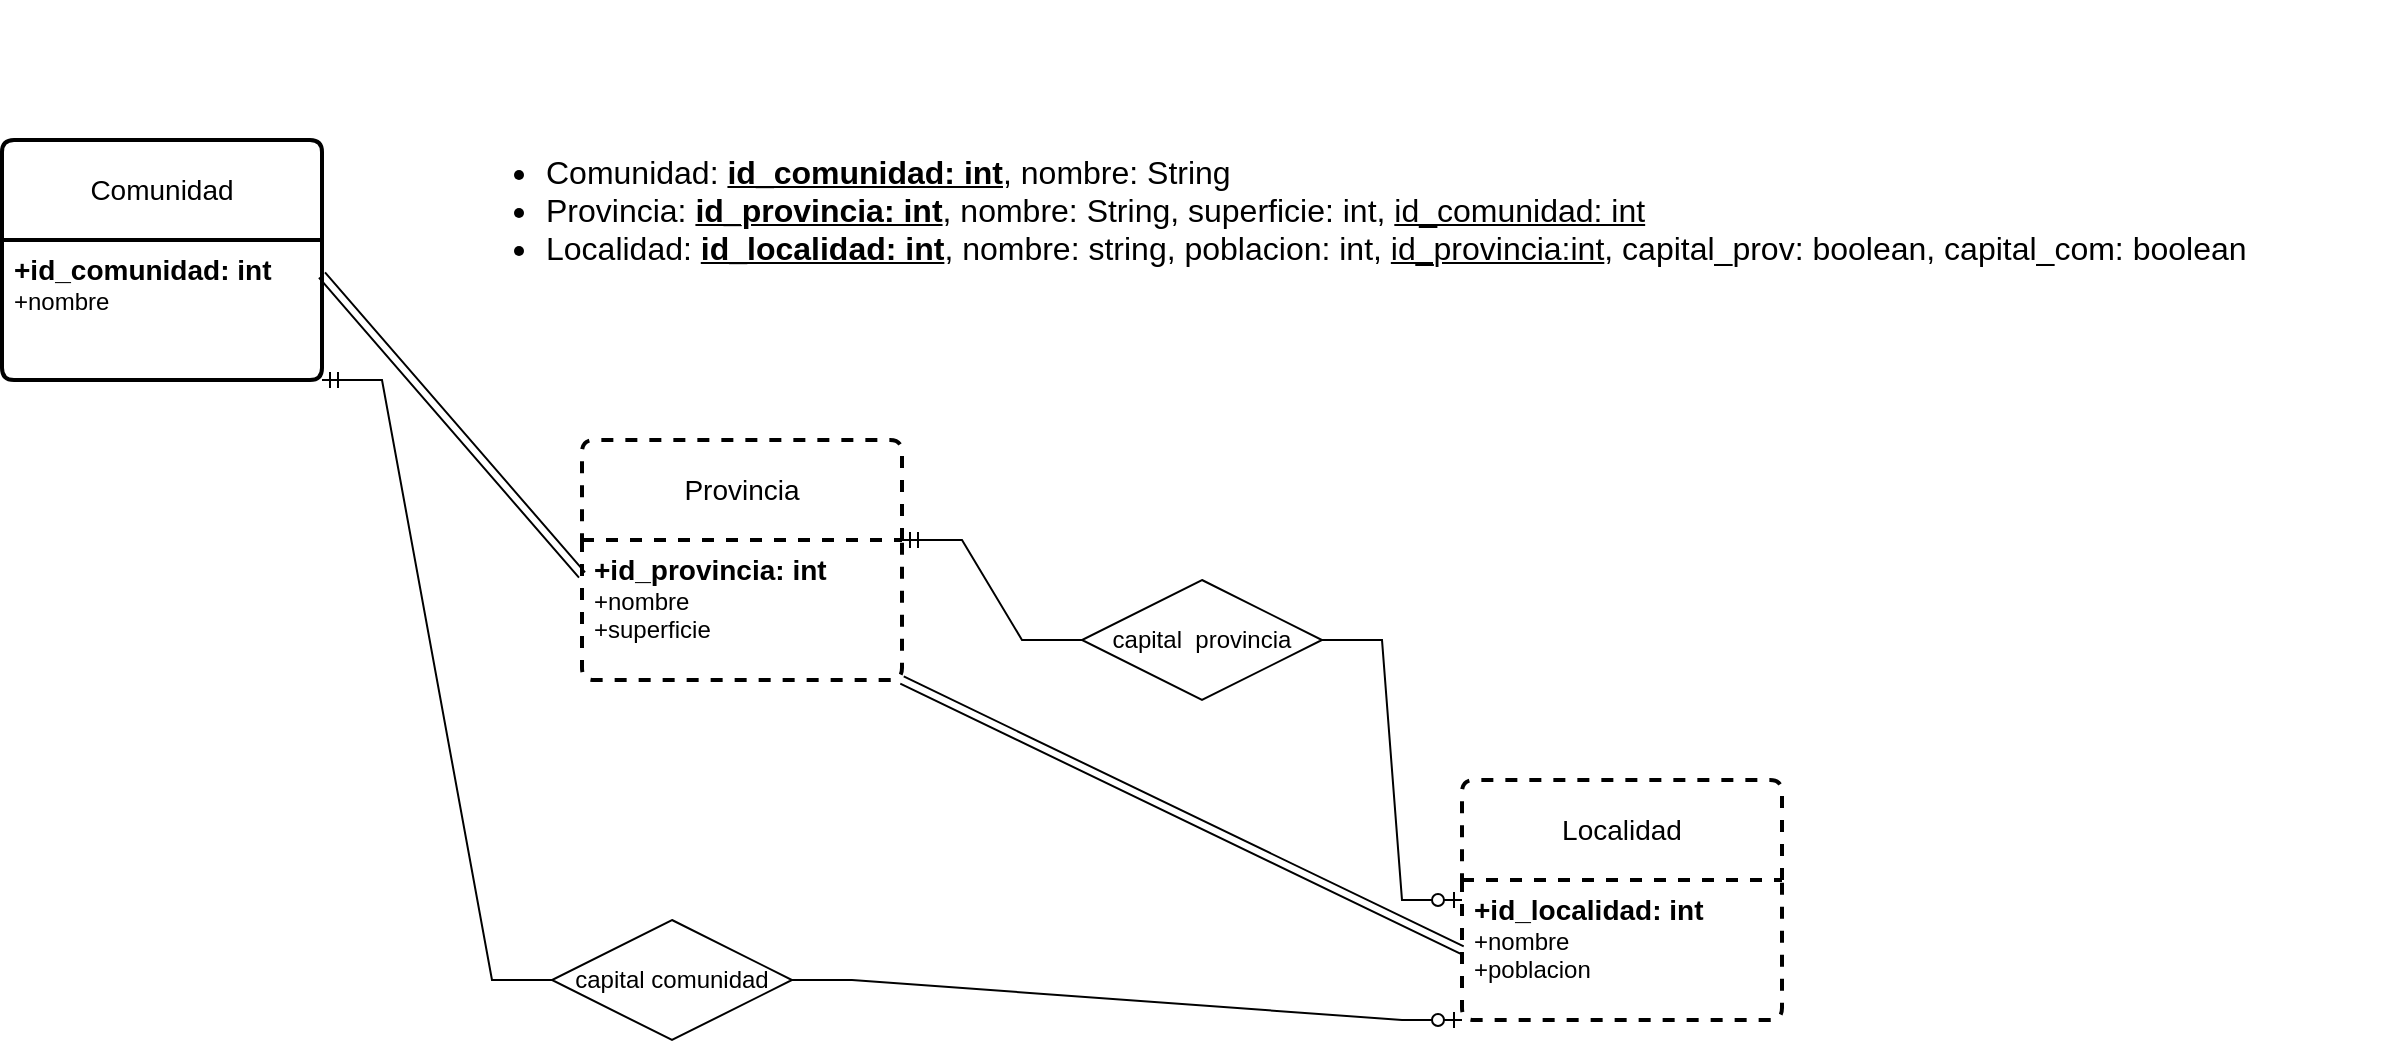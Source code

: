 <mxfile version="22.0.4" type="github">
  <diagram id="R2lEEEUBdFMjLlhIrx00" name="Page-1">
    <mxGraphModel dx="1235" dy="638" grid="1" gridSize="10" guides="1" tooltips="1" connect="1" arrows="1" fold="1" page="1" pageScale="1" pageWidth="850" pageHeight="1100" math="0" shadow="0" extFonts="Permanent Marker^https://fonts.googleapis.com/css?family=Permanent+Marker">
      <root>
        <mxCell id="0" />
        <mxCell id="1" parent="0" />
        <mxCell id="d7hhRoVu3XtH6k2qPUHQ-1" value="Localidad" style="swimlane;childLayout=stackLayout;horizontal=1;startSize=50;horizontalStack=0;rounded=1;fontSize=14;fontStyle=0;strokeWidth=2;resizeParent=0;resizeLast=1;shadow=0;dashed=1;align=center;arcSize=4;whiteSpace=wrap;html=1;" parent="1" vertex="1">
          <mxGeometry x="800" y="400" width="160" height="120" as="geometry" />
        </mxCell>
        <mxCell id="d7hhRoVu3XtH6k2qPUHQ-2" value="&lt;font style=&quot;font-size: 14px;&quot;&gt;&lt;b&gt;+id_localidad: int&lt;br&gt;&lt;/b&gt;&lt;/font&gt;+nombre&lt;br&gt;+poblacion" style="align=left;strokeColor=none;fillColor=none;spacingLeft=4;fontSize=12;verticalAlign=top;resizable=0;rotatable=0;part=1;html=1;" parent="d7hhRoVu3XtH6k2qPUHQ-1" vertex="1">
          <mxGeometry y="50" width="160" height="70" as="geometry" />
        </mxCell>
        <mxCell id="d7hhRoVu3XtH6k2qPUHQ-3" value="Provincia" style="swimlane;childLayout=stackLayout;horizontal=1;startSize=50;horizontalStack=0;rounded=1;fontSize=14;fontStyle=0;strokeWidth=2;resizeParent=0;resizeLast=1;shadow=0;dashed=1;align=center;arcSize=4;whiteSpace=wrap;html=1;" parent="1" vertex="1">
          <mxGeometry x="360" y="230" width="160" height="120" as="geometry" />
        </mxCell>
        <mxCell id="d7hhRoVu3XtH6k2qPUHQ-4" value="&lt;b&gt;&lt;font style=&quot;font-size: 14px;&quot;&gt;+id_provincia: int&lt;br&gt;&lt;/font&gt;&lt;/b&gt;+nombre&lt;br&gt;+superficie" style="align=left;strokeColor=none;fillColor=none;spacingLeft=4;fontSize=12;verticalAlign=top;resizable=0;rotatable=0;part=1;html=1;" parent="d7hhRoVu3XtH6k2qPUHQ-3" vertex="1">
          <mxGeometry y="50" width="160" height="70" as="geometry" />
        </mxCell>
        <mxCell id="d7hhRoVu3XtH6k2qPUHQ-5" value="Comunidad" style="swimlane;childLayout=stackLayout;horizontal=1;startSize=50;horizontalStack=0;rounded=1;fontSize=14;fontStyle=0;strokeWidth=2;resizeParent=0;resizeLast=1;shadow=0;dashed=0;align=center;arcSize=4;whiteSpace=wrap;html=1;" parent="1" vertex="1">
          <mxGeometry x="70" y="80" width="160" height="120" as="geometry" />
        </mxCell>
        <mxCell id="d7hhRoVu3XtH6k2qPUHQ-6" value="&lt;font style=&quot;font-size: 14px;&quot;&gt;&lt;b&gt;+id_comunidad: int&lt;/b&gt;&lt;/font&gt;&lt;br&gt;+nombre" style="align=left;strokeColor=none;fillColor=none;spacingLeft=4;fontSize=12;verticalAlign=top;resizable=0;rotatable=0;part=1;html=1;" parent="d7hhRoVu3XtH6k2qPUHQ-5" vertex="1">
          <mxGeometry y="50" width="160" height="70" as="geometry" />
        </mxCell>
        <mxCell id="ij8cqxqRArz29GPGPIsn-2" value="capital comunidad" style="shape=rhombus;perimeter=rhombusPerimeter;whiteSpace=wrap;html=1;align=center;" parent="1" vertex="1">
          <mxGeometry x="345" y="470" width="120" height="60" as="geometry" />
        </mxCell>
        <mxCell id="ij8cqxqRArz29GPGPIsn-5" value="capital&amp;nbsp; provincia" style="shape=rhombus;perimeter=rhombusPerimeter;whiteSpace=wrap;html=1;align=center;" parent="1" vertex="1">
          <mxGeometry x="610" y="300" width="120" height="60" as="geometry" />
        </mxCell>
        <mxCell id="CeydBxBqV19K2FaGcwSM-1" value="" style="edgeStyle=entityRelationEdgeStyle;fontSize=12;html=1;endArrow=ERzeroToOne;endFill=1;rounded=0;entryX=0;entryY=1;entryDx=0;entryDy=0;exitX=1;exitY=0.5;exitDx=0;exitDy=0;" parent="1" source="ij8cqxqRArz29GPGPIsn-2" target="d7hhRoVu3XtH6k2qPUHQ-2" edge="1">
          <mxGeometry width="100" height="100" relative="1" as="geometry">
            <mxPoint x="590" y="450" as="sourcePoint" />
            <mxPoint x="705" y="750" as="targetPoint" />
          </mxGeometry>
        </mxCell>
        <mxCell id="CeydBxBqV19K2FaGcwSM-3" value="" style="shape=link;html=1;rounded=0;exitX=1;exitY=0.25;exitDx=0;exitDy=0;entryX=0;entryY=0.25;entryDx=0;entryDy=0;" parent="1" source="d7hhRoVu3XtH6k2qPUHQ-6" target="d7hhRoVu3XtH6k2qPUHQ-4" edge="1">
          <mxGeometry width="100" relative="1" as="geometry">
            <mxPoint x="310" y="150" as="sourcePoint" />
            <mxPoint x="410" y="150" as="targetPoint" />
          </mxGeometry>
        </mxCell>
        <mxCell id="CeydBxBqV19K2FaGcwSM-4" value="" style="shape=link;html=1;rounded=0;exitX=1;exitY=1;exitDx=0;exitDy=0;entryX=0;entryY=0.5;entryDx=0;entryDy=0;" parent="1" source="d7hhRoVu3XtH6k2qPUHQ-4" target="d7hhRoVu3XtH6k2qPUHQ-2" edge="1">
          <mxGeometry width="100" relative="1" as="geometry">
            <mxPoint x="520" y="440" as="sourcePoint" />
            <mxPoint x="620" y="440" as="targetPoint" />
          </mxGeometry>
        </mxCell>
        <mxCell id="CeydBxBqV19K2FaGcwSM-5" value="" style="edgeStyle=entityRelationEdgeStyle;fontSize=12;html=1;endArrow=ERzeroToOne;endFill=1;rounded=0;entryX=0;entryY=0.5;entryDx=0;entryDy=0;exitX=1;exitY=0.5;exitDx=0;exitDy=0;" parent="1" source="ij8cqxqRArz29GPGPIsn-5" target="d7hhRoVu3XtH6k2qPUHQ-1" edge="1">
          <mxGeometry width="100" height="100" relative="1" as="geometry">
            <mxPoint x="730" y="260" as="sourcePoint" />
            <mxPoint x="820" y="302.02" as="targetPoint" />
          </mxGeometry>
        </mxCell>
        <mxCell id="CeydBxBqV19K2FaGcwSM-6" value="" style="edgeStyle=entityRelationEdgeStyle;fontSize=12;html=1;endArrow=ERmandOne;rounded=0;entryX=1;entryY=1;entryDx=0;entryDy=0;exitX=0;exitY=0.5;exitDx=0;exitDy=0;" parent="1" source="ij8cqxqRArz29GPGPIsn-2" target="d7hhRoVu3XtH6k2qPUHQ-6" edge="1">
          <mxGeometry width="100" height="100" relative="1" as="geometry">
            <mxPoint x="490" y="392.5" as="sourcePoint" />
            <mxPoint x="155" y="390" as="targetPoint" />
            <Array as="points">
              <mxPoint x="215" y="270" />
              <mxPoint x="505" y="410" />
              <mxPoint x="215" y="270" />
            </Array>
          </mxGeometry>
        </mxCell>
        <mxCell id="CeydBxBqV19K2FaGcwSM-7" value="" style="edgeStyle=entityRelationEdgeStyle;fontSize=12;html=1;endArrow=ERmandOne;rounded=0;entryX=1;entryY=0;entryDx=0;entryDy=0;exitX=0;exitY=0.5;exitDx=0;exitDy=0;" parent="1" source="ij8cqxqRArz29GPGPIsn-5" target="d7hhRoVu3XtH6k2qPUHQ-4" edge="1">
          <mxGeometry width="100" height="100" relative="1" as="geometry">
            <mxPoint x="670" y="220" as="sourcePoint" />
            <mxPoint x="600" y="100" as="targetPoint" />
          </mxGeometry>
        </mxCell>
        <mxCell id="zBRALKUtpO9IRTfFC2v--2" value="&lt;ul style=&quot;font-size: 16px;&quot;&gt;&lt;li&gt;&lt;font style=&quot;font-size: 16px;&quot;&gt;Comunidad: &lt;u style=&quot;font-weight: bold;&quot;&gt;id_comunidad: int&lt;/u&gt;, nombre: String&lt;/font&gt;&lt;/li&gt;&lt;li&gt;&lt;font style=&quot;font-size: 16px;&quot;&gt;Provincia: &lt;b&gt;&lt;u&gt;id_provincia: int&lt;/u&gt;&lt;/b&gt;, nombre: String, superficie: int, &lt;u&gt;id_comunidad: int&lt;/u&gt;&lt;/font&gt;&lt;/li&gt;&lt;li&gt;&lt;font style=&quot;font-size: 16px;&quot;&gt;Localidad: &lt;b&gt;&lt;u&gt;id_localidad: int&lt;/u&gt;&lt;/b&gt;, nombre: string, poblacion: int, &lt;u&gt;id_provincia:int&lt;/u&gt;, capital_prov: boolean, capital_com: boolean&lt;/font&gt;&lt;/li&gt;&lt;/ul&gt;" style="text;strokeColor=none;fillColor=none;html=1;whiteSpace=wrap;verticalAlign=middle;overflow=hidden;" vertex="1" parent="1">
          <mxGeometry x="300" y="10" width="970" height="210" as="geometry" />
        </mxCell>
      </root>
    </mxGraphModel>
  </diagram>
</mxfile>
